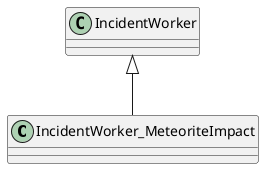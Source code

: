 @startuml
class IncidentWorker_MeteoriteImpact {
}
IncidentWorker <|-- IncidentWorker_MeteoriteImpact
@enduml
